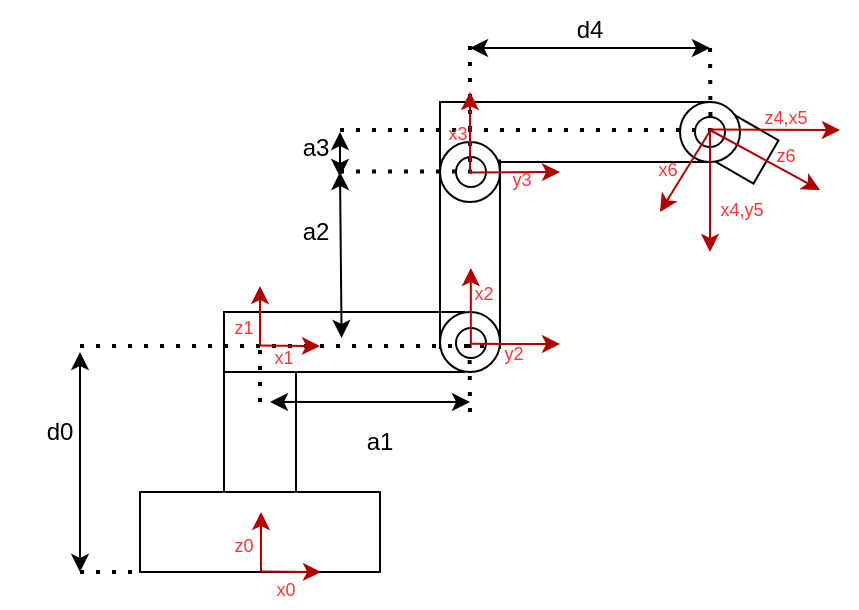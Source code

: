 <mxfile version="20.8.13" type="github">
  <diagram name="Strona-1" id="hXzvowjQRAWf8-JU-ZpP">
    <mxGraphModel dx="700" dy="373" grid="1" gridSize="10" guides="1" tooltips="1" connect="1" arrows="1" fold="1" page="1" pageScale="1" pageWidth="827" pageHeight="1169" math="0" shadow="0">
      <root>
        <mxCell id="0" />
        <mxCell id="1" parent="0" />
        <mxCell id="as4iFgCWQogI6HnyhADF-5" value="" style="rounded=0;whiteSpace=wrap;html=1;fillColor=none;rotation=30;" vertex="1" parent="1">
          <mxGeometry x="565" y="285" width="30" height="25" as="geometry" />
        </mxCell>
        <mxCell id="O6azC5yQEUZpfAAA6BgK-26" value="" style="rounded=0;whiteSpace=wrap;html=1;fillColor=none;" parent="1" vertex="1">
          <mxGeometry x="430" y="275" width="135" height="30" as="geometry" />
        </mxCell>
        <mxCell id="O6azC5yQEUZpfAAA6BgK-18" value="" style="rounded=0;whiteSpace=wrap;html=1;rotation=-90;fillColor=none;" parent="1" vertex="1">
          <mxGeometry x="398.13" y="336.13" width="93.75" height="30" as="geometry" />
        </mxCell>
        <mxCell id="O6azC5yQEUZpfAAA6BgK-6" value="" style="rounded=0;whiteSpace=wrap;html=1;fillColor=none;" parent="1" vertex="1">
          <mxGeometry x="322" y="410" width="36" height="60" as="geometry" />
        </mxCell>
        <mxCell id="O6azC5yQEUZpfAAA6BgK-7" value="" style="rounded=0;whiteSpace=wrap;html=1;fillColor=none;" parent="1" vertex="1">
          <mxGeometry x="322" y="380" width="120" height="30" as="geometry" />
        </mxCell>
        <mxCell id="O6azC5yQEUZpfAAA6BgK-3" value="" style="ellipse;whiteSpace=wrap;html=1;aspect=fixed;fillColor=default;" parent="1" vertex="1">
          <mxGeometry x="430" y="380" width="30" height="30" as="geometry" />
        </mxCell>
        <mxCell id="O6azC5yQEUZpfAAA6BgK-8" value="" style="endArrow=classic;startArrow=classic;html=1;rounded=0;" parent="1" edge="1">
          <mxGeometry width="50" height="50" relative="1" as="geometry">
            <mxPoint x="250" y="400" as="sourcePoint" />
            <mxPoint x="250" y="510" as="targetPoint" />
          </mxGeometry>
        </mxCell>
        <mxCell id="O6azC5yQEUZpfAAA6BgK-12" value="" style="rounded=0;whiteSpace=wrap;html=1;fillColor=none;" parent="1" vertex="1">
          <mxGeometry x="280" y="470" width="120" height="40" as="geometry" />
        </mxCell>
        <mxCell id="O6azC5yQEUZpfAAA6BgK-13" value="" style="endArrow=none;dashed=1;html=1;dashPattern=1 3;strokeWidth=2;rounded=0;entryX=0;entryY=1;entryDx=0;entryDy=0;" parent="1" target="O6azC5yQEUZpfAAA6BgK-12" edge="1">
          <mxGeometry width="50" height="50" relative="1" as="geometry">
            <mxPoint x="250" y="510" as="sourcePoint" />
            <mxPoint x="430" y="330" as="targetPoint" />
          </mxGeometry>
        </mxCell>
        <mxCell id="O6azC5yQEUZpfAAA6BgK-19" value="" style="endArrow=none;dashed=1;html=1;dashPattern=1 3;strokeWidth=2;rounded=0;entryX=0.15;entryY=0.667;entryDx=0;entryDy=0;entryPerimeter=0;" parent="1" edge="1">
          <mxGeometry width="50" height="50" relative="1" as="geometry">
            <mxPoint x="340" y="425" as="sourcePoint" />
            <mxPoint x="340" y="395.01" as="targetPoint" />
          </mxGeometry>
        </mxCell>
        <mxCell id="O6azC5yQEUZpfAAA6BgK-22" value="" style="endArrow=classic;startArrow=classic;html=1;rounded=0;" parent="1" edge="1">
          <mxGeometry width="50" height="50" relative="1" as="geometry">
            <mxPoint x="345" y="425" as="sourcePoint" />
            <mxPoint x="445" y="425" as="targetPoint" />
          </mxGeometry>
        </mxCell>
        <mxCell id="O6azC5yQEUZpfAAA6BgK-23" value="a1" style="text;html=1;strokeColor=none;fillColor=none;align=center;verticalAlign=middle;whiteSpace=wrap;rounded=0;" parent="1" vertex="1">
          <mxGeometry x="370" y="430" width="60" height="30" as="geometry" />
        </mxCell>
        <mxCell id="O6azC5yQEUZpfAAA6BgK-24" value="d0" style="text;html=1;strokeColor=none;fillColor=none;align=center;verticalAlign=middle;whiteSpace=wrap;rounded=0;" parent="1" vertex="1">
          <mxGeometry x="210" y="425" width="60" height="30" as="geometry" />
        </mxCell>
        <mxCell id="O6azC5yQEUZpfAAA6BgK-25" value="" style="ellipse;whiteSpace=wrap;html=1;aspect=fixed;fillColor=default;" parent="1" vertex="1">
          <mxGeometry x="430" y="295" width="30" height="30" as="geometry" />
        </mxCell>
        <mxCell id="O6azC5yQEUZpfAAA6BgK-29" value="" style="endArrow=classic;startArrow=classic;html=1;rounded=0;" parent="1" edge="1">
          <mxGeometry width="50" height="50" relative="1" as="geometry">
            <mxPoint x="380" y="310" as="sourcePoint" />
            <mxPoint x="380.8" y="393" as="targetPoint" />
          </mxGeometry>
        </mxCell>
        <mxCell id="O6azC5yQEUZpfAAA6BgK-30" value="a3" style="text;html=1;strokeColor=none;fillColor=none;align=center;verticalAlign=middle;whiteSpace=wrap;rounded=0;" parent="1" vertex="1">
          <mxGeometry x="338.13" y="282.5" width="60" height="30" as="geometry" />
        </mxCell>
        <mxCell id="O6azC5yQEUZpfAAA6BgK-33" value="" style="ellipse;whiteSpace=wrap;html=1;aspect=fixed;fillColor=default;" parent="1" vertex="1">
          <mxGeometry x="550" y="275" width="30" height="30" as="geometry" />
        </mxCell>
        <mxCell id="O6azC5yQEUZpfAAA6BgK-34" value="" style="endArrow=classic;startArrow=classic;html=1;rounded=0;" parent="1" edge="1">
          <mxGeometry width="50" height="50" relative="1" as="geometry">
            <mxPoint x="445" y="248" as="sourcePoint" />
            <mxPoint x="565" y="248" as="targetPoint" />
          </mxGeometry>
        </mxCell>
        <mxCell id="O6azC5yQEUZpfAAA6BgK-35" value="d4" style="text;html=1;strokeColor=none;fillColor=none;align=center;verticalAlign=middle;whiteSpace=wrap;rounded=0;" parent="1" vertex="1">
          <mxGeometry x="475" y="224" width="60" height="30" as="geometry" />
        </mxCell>
        <mxCell id="O6azC5yQEUZpfAAA6BgK-37" value="" style="ellipse;whiteSpace=wrap;html=1;aspect=fixed;fillColor=default;" parent="1" vertex="1">
          <mxGeometry x="438" y="388" width="15" height="15" as="geometry" />
        </mxCell>
        <mxCell id="O6azC5yQEUZpfAAA6BgK-40" value="" style="endArrow=none;dashed=1;html=1;dashPattern=1 3;strokeWidth=2;rounded=0;entryX=0.15;entryY=0.667;entryDx=0;entryDy=0;entryPerimeter=0;" parent="1" edge="1">
          <mxGeometry width="50" height="50" relative="1" as="geometry">
            <mxPoint x="445" y="430" as="sourcePoint" />
            <mxPoint x="444.71" y="390" as="targetPoint" />
          </mxGeometry>
        </mxCell>
        <mxCell id="O6azC5yQEUZpfAAA6BgK-42" value="" style="ellipse;whiteSpace=wrap;html=1;aspect=fixed;fillColor=default;" parent="1" vertex="1">
          <mxGeometry x="438" y="302.5" width="15" height="15" as="geometry" />
        </mxCell>
        <mxCell id="O6azC5yQEUZpfAAA6BgK-43" value="" style="ellipse;whiteSpace=wrap;html=1;aspect=fixed;fillColor=default;" parent="1" vertex="1">
          <mxGeometry x="557.5" y="282.5" width="15" height="15" as="geometry" />
        </mxCell>
        <mxCell id="O6azC5yQEUZpfAAA6BgK-44" value="" style="endArrow=none;dashed=1;html=1;dashPattern=1 3;strokeWidth=2;rounded=0;" parent="1" edge="1">
          <mxGeometry width="50" height="50" relative="1" as="geometry">
            <mxPoint x="445" y="305" as="sourcePoint" />
            <mxPoint x="445" y="247" as="targetPoint" />
          </mxGeometry>
        </mxCell>
        <mxCell id="O6azC5yQEUZpfAAA6BgK-45" value="" style="endArrow=none;dashed=1;html=1;dashPattern=1 3;strokeWidth=2;rounded=0;" parent="1" edge="1">
          <mxGeometry width="50" height="50" relative="1" as="geometry">
            <mxPoint x="446" y="309.8" as="sourcePoint" />
            <mxPoint x="376" y="309.8" as="targetPoint" />
          </mxGeometry>
        </mxCell>
        <mxCell id="O6azC5yQEUZpfAAA6BgK-46" value="" style="endArrow=none;dashed=1;html=1;dashPattern=1 3;strokeWidth=2;rounded=0;" parent="1" edge="1">
          <mxGeometry width="50" height="50" relative="1" as="geometry">
            <mxPoint x="565.29" y="290" as="sourcePoint" />
            <mxPoint x="565" y="245" as="targetPoint" />
          </mxGeometry>
        </mxCell>
        <mxCell id="as4iFgCWQogI6HnyhADF-1" value="" style="endArrow=none;dashed=1;html=1;dashPattern=1 3;strokeWidth=2;rounded=0;" edge="1" parent="1">
          <mxGeometry width="50" height="50" relative="1" as="geometry">
            <mxPoint x="566" y="289" as="sourcePoint" />
            <mxPoint x="380" y="289" as="targetPoint" />
          </mxGeometry>
        </mxCell>
        <mxCell id="as4iFgCWQogI6HnyhADF-2" value="" style="endArrow=classic;startArrow=classic;html=1;rounded=0;" edge="1" parent="1">
          <mxGeometry width="50" height="50" relative="1" as="geometry">
            <mxPoint x="380" y="312.5" as="sourcePoint" />
            <mxPoint x="380" y="290" as="targetPoint" />
          </mxGeometry>
        </mxCell>
        <mxCell id="as4iFgCWQogI6HnyhADF-3" value="a2" style="text;html=1;strokeColor=none;fillColor=none;align=center;verticalAlign=middle;whiteSpace=wrap;rounded=0;" vertex="1" parent="1">
          <mxGeometry x="338.13" y="325" width="60" height="30" as="geometry" />
        </mxCell>
        <mxCell id="as4iFgCWQogI6HnyhADF-14" value="" style="endArrow=classic;html=1;rounded=0;fillColor=#e51400;strokeColor=#B20000;" edge="1" parent="1">
          <mxGeometry width="50" height="50" relative="1" as="geometry">
            <mxPoint x="340.5" y="509.8" as="sourcePoint" />
            <mxPoint x="370.5" y="510" as="targetPoint" />
          </mxGeometry>
        </mxCell>
        <mxCell id="as4iFgCWQogI6HnyhADF-15" value="" style="endArrow=classic;html=1;rounded=0;fillColor=#e51400;strokeColor=#B20000;" edge="1" parent="1">
          <mxGeometry width="50" height="50" relative="1" as="geometry">
            <mxPoint x="340.5" y="509.8" as="sourcePoint" />
            <mxPoint x="340.5" y="480" as="targetPoint" />
          </mxGeometry>
        </mxCell>
        <mxCell id="as4iFgCWQogI6HnyhADF-16" value="&lt;font color=&quot;#ff3333&quot; style=&quot;font-size: 9px;&quot;&gt;x0&lt;/font&gt;" style="text;html=1;strokeColor=none;fillColor=none;align=center;verticalAlign=middle;whiteSpace=wrap;rounded=0;" vertex="1" parent="1">
          <mxGeometry x="338.5" y="508" width="28" height="20" as="geometry" />
        </mxCell>
        <mxCell id="as4iFgCWQogI6HnyhADF-17" value="&lt;font color=&quot;#ff3333&quot; style=&quot;font-size: 9px;&quot;&gt;z0&lt;/font&gt;" style="text;html=1;strokeColor=none;fillColor=none;align=center;verticalAlign=middle;whiteSpace=wrap;rounded=0;" vertex="1" parent="1">
          <mxGeometry x="317.5" y="486" width="28" height="20" as="geometry" />
        </mxCell>
        <mxCell id="as4iFgCWQogI6HnyhADF-20" value="&lt;font color=&quot;#ff3333&quot; style=&quot;font-size: 9px;&quot;&gt;x1&lt;/font&gt;" style="text;html=1;strokeColor=none;fillColor=none;align=center;verticalAlign=middle;whiteSpace=wrap;rounded=0;" vertex="1" parent="1">
          <mxGeometry x="338" y="392" width="28" height="20" as="geometry" />
        </mxCell>
        <mxCell id="as4iFgCWQogI6HnyhADF-22" value="" style="endArrow=none;dashed=1;html=1;dashPattern=1 3;strokeWidth=2;rounded=0;fontSize=9;fontColor=#FF3333;" edge="1" parent="1">
          <mxGeometry width="50" height="50" relative="1" as="geometry">
            <mxPoint x="250" y="397" as="sourcePoint" />
            <mxPoint x="452" y="397" as="targetPoint" />
          </mxGeometry>
        </mxCell>
        <mxCell id="as4iFgCWQogI6HnyhADF-18" value="" style="endArrow=classic;html=1;rounded=0;fillColor=#e51400;strokeColor=#B20000;" edge="1" parent="1">
          <mxGeometry width="50" height="50" relative="1" as="geometry">
            <mxPoint x="340" y="396.8" as="sourcePoint" />
            <mxPoint x="370" y="397" as="targetPoint" />
          </mxGeometry>
        </mxCell>
        <mxCell id="as4iFgCWQogI6HnyhADF-19" value="" style="endArrow=classic;html=1;rounded=0;fillColor=#e51400;strokeColor=#B20000;" edge="1" parent="1">
          <mxGeometry width="50" height="50" relative="1" as="geometry">
            <mxPoint x="340" y="396.8" as="sourcePoint" />
            <mxPoint x="340" y="367" as="targetPoint" />
          </mxGeometry>
        </mxCell>
        <mxCell id="as4iFgCWQogI6HnyhADF-21" value="&lt;font color=&quot;#ff3333&quot; style=&quot;font-size: 9px;&quot;&gt;z1&lt;/font&gt;" style="text;html=1;strokeColor=none;fillColor=none;align=center;verticalAlign=middle;whiteSpace=wrap;rounded=0;" vertex="1" parent="1">
          <mxGeometry x="318" y="377" width="28" height="20" as="geometry" />
        </mxCell>
        <mxCell id="as4iFgCWQogI6HnyhADF-23" value="" style="endArrow=classic;html=1;rounded=0;fillColor=#e51400;strokeColor=#B20000;" edge="1" parent="1">
          <mxGeometry width="50" height="50" relative="1" as="geometry">
            <mxPoint x="445" y="395.93" as="sourcePoint" />
            <mxPoint x="490" y="396" as="targetPoint" />
          </mxGeometry>
        </mxCell>
        <mxCell id="as4iFgCWQogI6HnyhADF-24" value="" style="endArrow=classic;html=1;rounded=0;fillColor=#e51400;strokeColor=#B20000;" edge="1" parent="1">
          <mxGeometry width="50" height="50" relative="1" as="geometry">
            <mxPoint x="445.42" y="396" as="sourcePoint" />
            <mxPoint x="445.42" y="358" as="targetPoint" />
          </mxGeometry>
        </mxCell>
        <mxCell id="as4iFgCWQogI6HnyhADF-25" value="&lt;font style=&quot;font-size: 9px;&quot; color=&quot;#ff3333&quot;&gt;y2&lt;/font&gt;" style="text;html=1;strokeColor=none;fillColor=none;align=center;verticalAlign=middle;whiteSpace=wrap;rounded=0;" vertex="1" parent="1">
          <mxGeometry x="453" y="390" width="28" height="20" as="geometry" />
        </mxCell>
        <mxCell id="as4iFgCWQogI6HnyhADF-26" value="&lt;font style=&quot;font-size: 9px;&quot; color=&quot;#ff3333&quot;&gt;x2&lt;/font&gt;" style="text;html=1;strokeColor=none;fillColor=none;align=center;verticalAlign=middle;whiteSpace=wrap;rounded=0;" vertex="1" parent="1">
          <mxGeometry x="438" y="360" width="28" height="20" as="geometry" />
        </mxCell>
        <mxCell id="as4iFgCWQogI6HnyhADF-32" value="" style="endArrow=classic;html=1;rounded=0;fillColor=#e51400;strokeColor=#B20000;" edge="1" parent="1">
          <mxGeometry width="50" height="50" relative="1" as="geometry">
            <mxPoint x="445" y="310.3" as="sourcePoint" />
            <mxPoint x="490" y="310" as="targetPoint" />
          </mxGeometry>
        </mxCell>
        <mxCell id="as4iFgCWQogI6HnyhADF-33" value="" style="endArrow=classic;html=1;rounded=0;fillColor=#e51400;strokeColor=#B20000;" edge="1" parent="1">
          <mxGeometry width="50" height="50" relative="1" as="geometry">
            <mxPoint x="445" y="310.3" as="sourcePoint" />
            <mxPoint x="445" y="270" as="targetPoint" />
          </mxGeometry>
        </mxCell>
        <mxCell id="as4iFgCWQogI6HnyhADF-34" value="&lt;font color=&quot;#ff3333&quot; style=&quot;font-size: 9px;&quot;&gt;y3&lt;/font&gt;" style="text;html=1;strokeColor=none;fillColor=none;align=center;verticalAlign=middle;whiteSpace=wrap;rounded=0;" vertex="1" parent="1">
          <mxGeometry x="457" y="302.5" width="28" height="20" as="geometry" />
        </mxCell>
        <mxCell id="as4iFgCWQogI6HnyhADF-35" value="&lt;font color=&quot;#ff3333&quot; style=&quot;font-size: 9px;&quot;&gt;x3&lt;/font&gt;" style="text;html=1;strokeColor=none;fillColor=none;align=center;verticalAlign=middle;whiteSpace=wrap;rounded=0;" vertex="1" parent="1">
          <mxGeometry x="425" y="280" width="28" height="20" as="geometry" />
        </mxCell>
        <mxCell id="as4iFgCWQogI6HnyhADF-36" value="" style="endArrow=classic;html=1;rounded=0;fillColor=#e51400;strokeColor=#B20000;" edge="1" parent="1">
          <mxGeometry width="50" height="50" relative="1" as="geometry">
            <mxPoint x="565" y="288.8" as="sourcePoint" />
            <mxPoint x="630" y="289" as="targetPoint" />
          </mxGeometry>
        </mxCell>
        <mxCell id="as4iFgCWQogI6HnyhADF-37" value="" style="endArrow=classic;html=1;rounded=0;fillColor=#e51400;strokeColor=#B20000;" edge="1" parent="1">
          <mxGeometry width="50" height="50" relative="1" as="geometry">
            <mxPoint x="565" y="288.8" as="sourcePoint" />
            <mxPoint x="565" y="350" as="targetPoint" />
          </mxGeometry>
        </mxCell>
        <mxCell id="as4iFgCWQogI6HnyhADF-38" value="&lt;font color=&quot;#ff3333&quot; style=&quot;font-size: 9px;&quot;&gt;z4,&lt;/font&gt;&lt;font color=&quot;#ff3333&quot; style=&quot;font-size: 9px;&quot;&gt;x5&lt;/font&gt;" style="text;html=1;strokeColor=none;fillColor=none;align=center;verticalAlign=middle;whiteSpace=wrap;rounded=0;" vertex="1" parent="1">
          <mxGeometry x="589" y="272" width="28" height="20" as="geometry" />
        </mxCell>
        <mxCell id="as4iFgCWQogI6HnyhADF-39" value="&lt;font color=&quot;#ff3333&quot; style=&quot;font-size: 9px;&quot;&gt;x4,y5&lt;/font&gt;" style="text;html=1;strokeColor=none;fillColor=none;align=center;verticalAlign=middle;whiteSpace=wrap;rounded=0;" vertex="1" parent="1">
          <mxGeometry x="567" y="317.5" width="28" height="20" as="geometry" />
        </mxCell>
        <mxCell id="as4iFgCWQogI6HnyhADF-41" value="" style="endArrow=classic;html=1;rounded=0;fillColor=#e51400;strokeColor=#B20000;" edge="1" parent="1">
          <mxGeometry width="50" height="50" relative="1" as="geometry">
            <mxPoint x="565" y="289" as="sourcePoint" />
            <mxPoint x="620" y="319" as="targetPoint" />
          </mxGeometry>
        </mxCell>
        <mxCell id="as4iFgCWQogI6HnyhADF-42" value="" style="endArrow=classic;html=1;rounded=0;fillColor=#e51400;strokeColor=#B20000;" edge="1" parent="1">
          <mxGeometry width="50" height="50" relative="1" as="geometry">
            <mxPoint x="565" y="289.5" as="sourcePoint" />
            <mxPoint x="540" y="330" as="targetPoint" />
          </mxGeometry>
        </mxCell>
        <mxCell id="as4iFgCWQogI6HnyhADF-43" value="&lt;font style=&quot;font-size: 9px;&quot; color=&quot;#ff3333&quot;&gt;x6&lt;/font&gt;" style="text;html=1;strokeColor=none;fillColor=none;align=center;verticalAlign=middle;whiteSpace=wrap;rounded=0;" vertex="1" parent="1">
          <mxGeometry x="529.5" y="297.5" width="28" height="20" as="geometry" />
        </mxCell>
        <mxCell id="as4iFgCWQogI6HnyhADF-44" value="&lt;font style=&quot;font-size: 9px;&quot; color=&quot;#ff3333&quot;&gt;z6&lt;/font&gt;" style="text;html=1;strokeColor=none;fillColor=none;align=center;verticalAlign=middle;whiteSpace=wrap;rounded=0;" vertex="1" parent="1">
          <mxGeometry x="589" y="291" width="28" height="20" as="geometry" />
        </mxCell>
      </root>
    </mxGraphModel>
  </diagram>
</mxfile>
